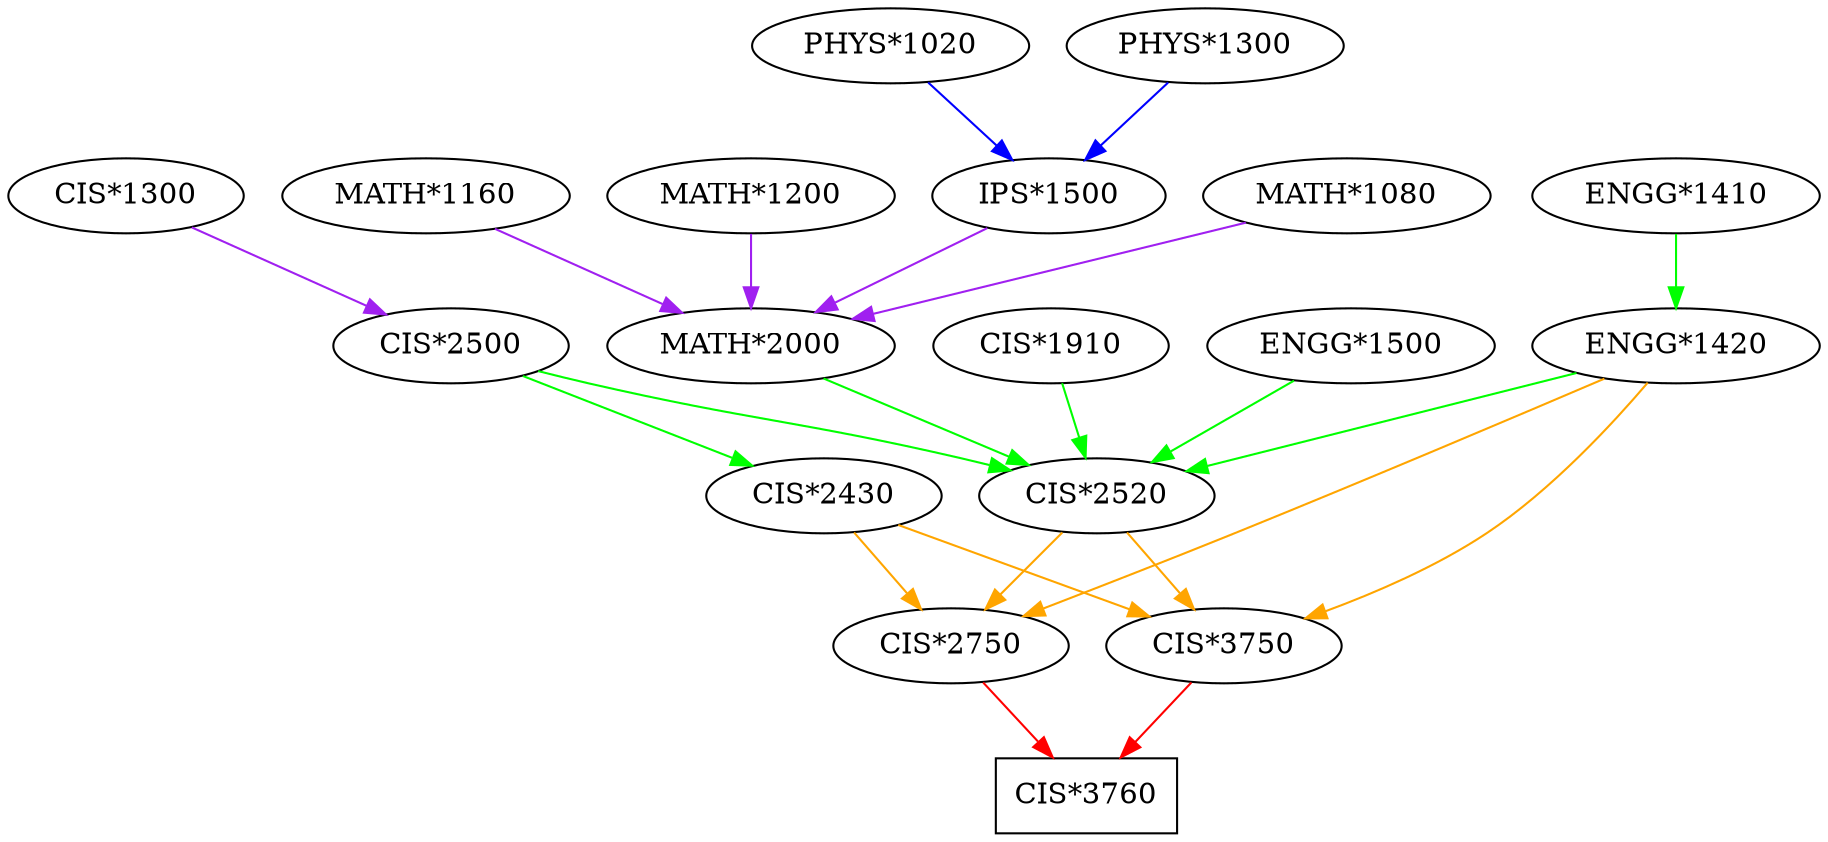 strict digraph "" {
	graph [bb="0,0,866.44,396"];
	node [label="\N"];
	"CIS*3760"	 [height=0.5,
		pos="515.54,18",
		shape=box,
		width=1.2083];
	"CIS*2750"	 [height=0.5,
		pos="450.54,90",
		width=1.5707];
	"CIS*2750" -> "CIS*3760"	 [color=red,
		pos="e,499.28,36.021 466.28,72.571 474.17,63.836 483.87,53.091 492.57,43.453",
		shape=box];
	"CIS*2520"	 [height=0.5,
		pos="520.54,162",
		width=1.5707];
	"CIS*2520" -> "CIS*2750"	 [color=orange,
		pos="e,467.33,107.27 503.6,144.57 494.83,135.55 483.98,124.39 474.38,114.51"];
	"CIS*3750"	 [height=0.5,
		pos="581.54,90",
		width=1.5707];
	"CIS*2520" -> "CIS*3750"	 [color=orange,
		pos="e,566.7,107.52 535.31,144.57 542.75,135.79 551.91,124.98 560.1,115.31"];
	"CIS*3750" -> "CIS*3760"	 [color=red,
		pos="e,532.06,36.021 565.57,72.571 557.56,63.836 547.71,53.091 538.88,43.453",
		shape=box];
	"CIS*2500"	 [height=0.5,
		pos="212.54,234",
		width=1.5707];
	"CIS*2500" -> "CIS*2520"	 [color=green,
		pos="e,478.35,174.15 254.74,221.85 262.31,219.8 270.14,217.77 277.54,216 356.04,197.22 377.05,198.78 455.54,180 459.82,178.98 464.25,\
177.86 468.68,176.71"];
	"CIS*2430"	 [height=0.5,
		pos="389.54,162",
		width=1.5707];
	"CIS*2500" -> "CIS*2430"	 [color=green,
		pos="e,354.65,176.2 247.51,219.78 275.51,208.39 314.97,192.34 345.19,180.04"];
	"CIS*2430" -> "CIS*2750"	 [color=orange,
		pos="e,435.7,107.52 404.31,144.57 411.75,135.79 420.91,124.98 429.1,115.31"];
	"CIS*2430" -> "CIS*3750"	 [color=orange,
		pos="e,544.64,103.84 426.56,148.12 457.51,136.51 501.8,119.9 535.12,107.41"];
	"CIS*1300"	 [height=0.5,
		pos="56.545,306",
		width=1.5707];
	"CIS*1300" -> "CIS*2500"	 [color=purple,
		pos="e,180.26,248.9 88.868,291.08 112.71,280.08 145.35,265.01 171.11,253.12"];
	"ENGG*1420"	 [height=0.5,
		pos="797.54,234",
		width=1.9137];
	"ENGG*1420" -> "CIS*2750"	 [color=orange,
		pos="e,486.44,103.97 761.82,218.44 719.95,200.27 648.41,169.47 586.54,144 556.42,131.6 522.34,118.07 495.84,107.65"];
	"ENGG*1420" -> "CIS*2520"	 [color=green,
		pos="e,564.38,173.39 748.66,221.29 699.74,208.58 624.67,189.06 574.14,175.93"];
	"ENGG*1420" -> "CIS*3750"	 [color=orange,
		pos="e,621.84,102.82 783.26,216.08 766.74,196.3 737.92,164.56 707.54,144 684.25,128.23 655.6,115.51 631.51,106.38"];
	"ENGG*1410"	 [height=0.5,
		pos="797.54,306",
		width=1.9137];
	"ENGG*1410" -> "ENGG*1420"	 [color=green,
		pos="e,797.54,252.41 797.54,287.83 797.54,280.13 797.54,270.97 797.54,262.42"];
	"CIS*1910"	 [height=0.5,
		pos="498.54,234",
		width=1.5707];
	"CIS*1910" -> "CIS*2520"	 [color=green,
		pos="e,514.92,180.41 504.1,215.83 506.48,208.05 509.31,198.77 511.95,190.13"];
	"ENGG*1500"	 [height=0.5,
		pos="641.54,234",
		width=1.9137];
	"ENGG*1500" -> "CIS*2520"	 [color=green,
		pos="e,547.34,177.95 613.79,217.48 596.64,207.28 574.47,194.09 556.05,183.12"];
	"MATH*2000"	 [height=0.5,
		pos="355.54,234",
		width=1.9137];
	"MATH*2000" -> "CIS*2520"	 [color=green,
		pos="e,487.18,176.56 390.94,218.55 416.44,207.43 450.96,192.36 477.96,180.58"];
	"IPS*1500"	 [height=0.5,
		pos="498.54,306",
		width=1.5526];
	"IPS*1500" -> "MATH*2000"	 [color=purple,
		pos="e,387.31,250 468.22,290.73 447.32,280.21 419.31,266.1 396.44,254.59"];
	"PHYS*1020"	 [height=0.5,
		pos="422.54,378",
		width=1.8415];
	"PHYS*1020" -> "IPS*1500"	 [color=blue,
		pos="e,480.32,323.27 440.94,360.57 450.56,351.46 462.48,340.17 472.98,330.22"];
	"PHYS*1300"	 [height=0.5,
		pos="573.54,378",
		width=1.8415];
	"PHYS*1300" -> "IPS*1500"	 [color=blue,
		pos="e,516.53,323.27 555.39,360.57 545.9,351.46 534.14,340.17 523.78,330.22"];
	"MATH*1080"	 [height=0.5,
		pos="641.54,306",
		width=1.9137];
	"MATH*1080" -> "MATH*2000"	 [color=purple,
		pos="e,405.27,246.52 591.73,293.46 542.56,281.08 467.37,262.15 415.08,248.99"];
	"MATH*1160"	 [height=0.5,
		pos="199.54,306",
		width=1.9137];
	"MATH*1160" -> "MATH*2000"	 [color=purple,
		pos="e,321.39,249.76 233.78,290.2 256.84,279.55 287.45,265.43 312.21,254"];
	"MATH*1200"	 [height=0.5,
		pos="355.54,306",
		width=1.9137];
	"MATH*1200" -> "MATH*2000"	 [color=purple,
		pos="e,355.54,252.41 355.54,287.83 355.54,280.13 355.54,270.97 355.54,262.42"];
}
